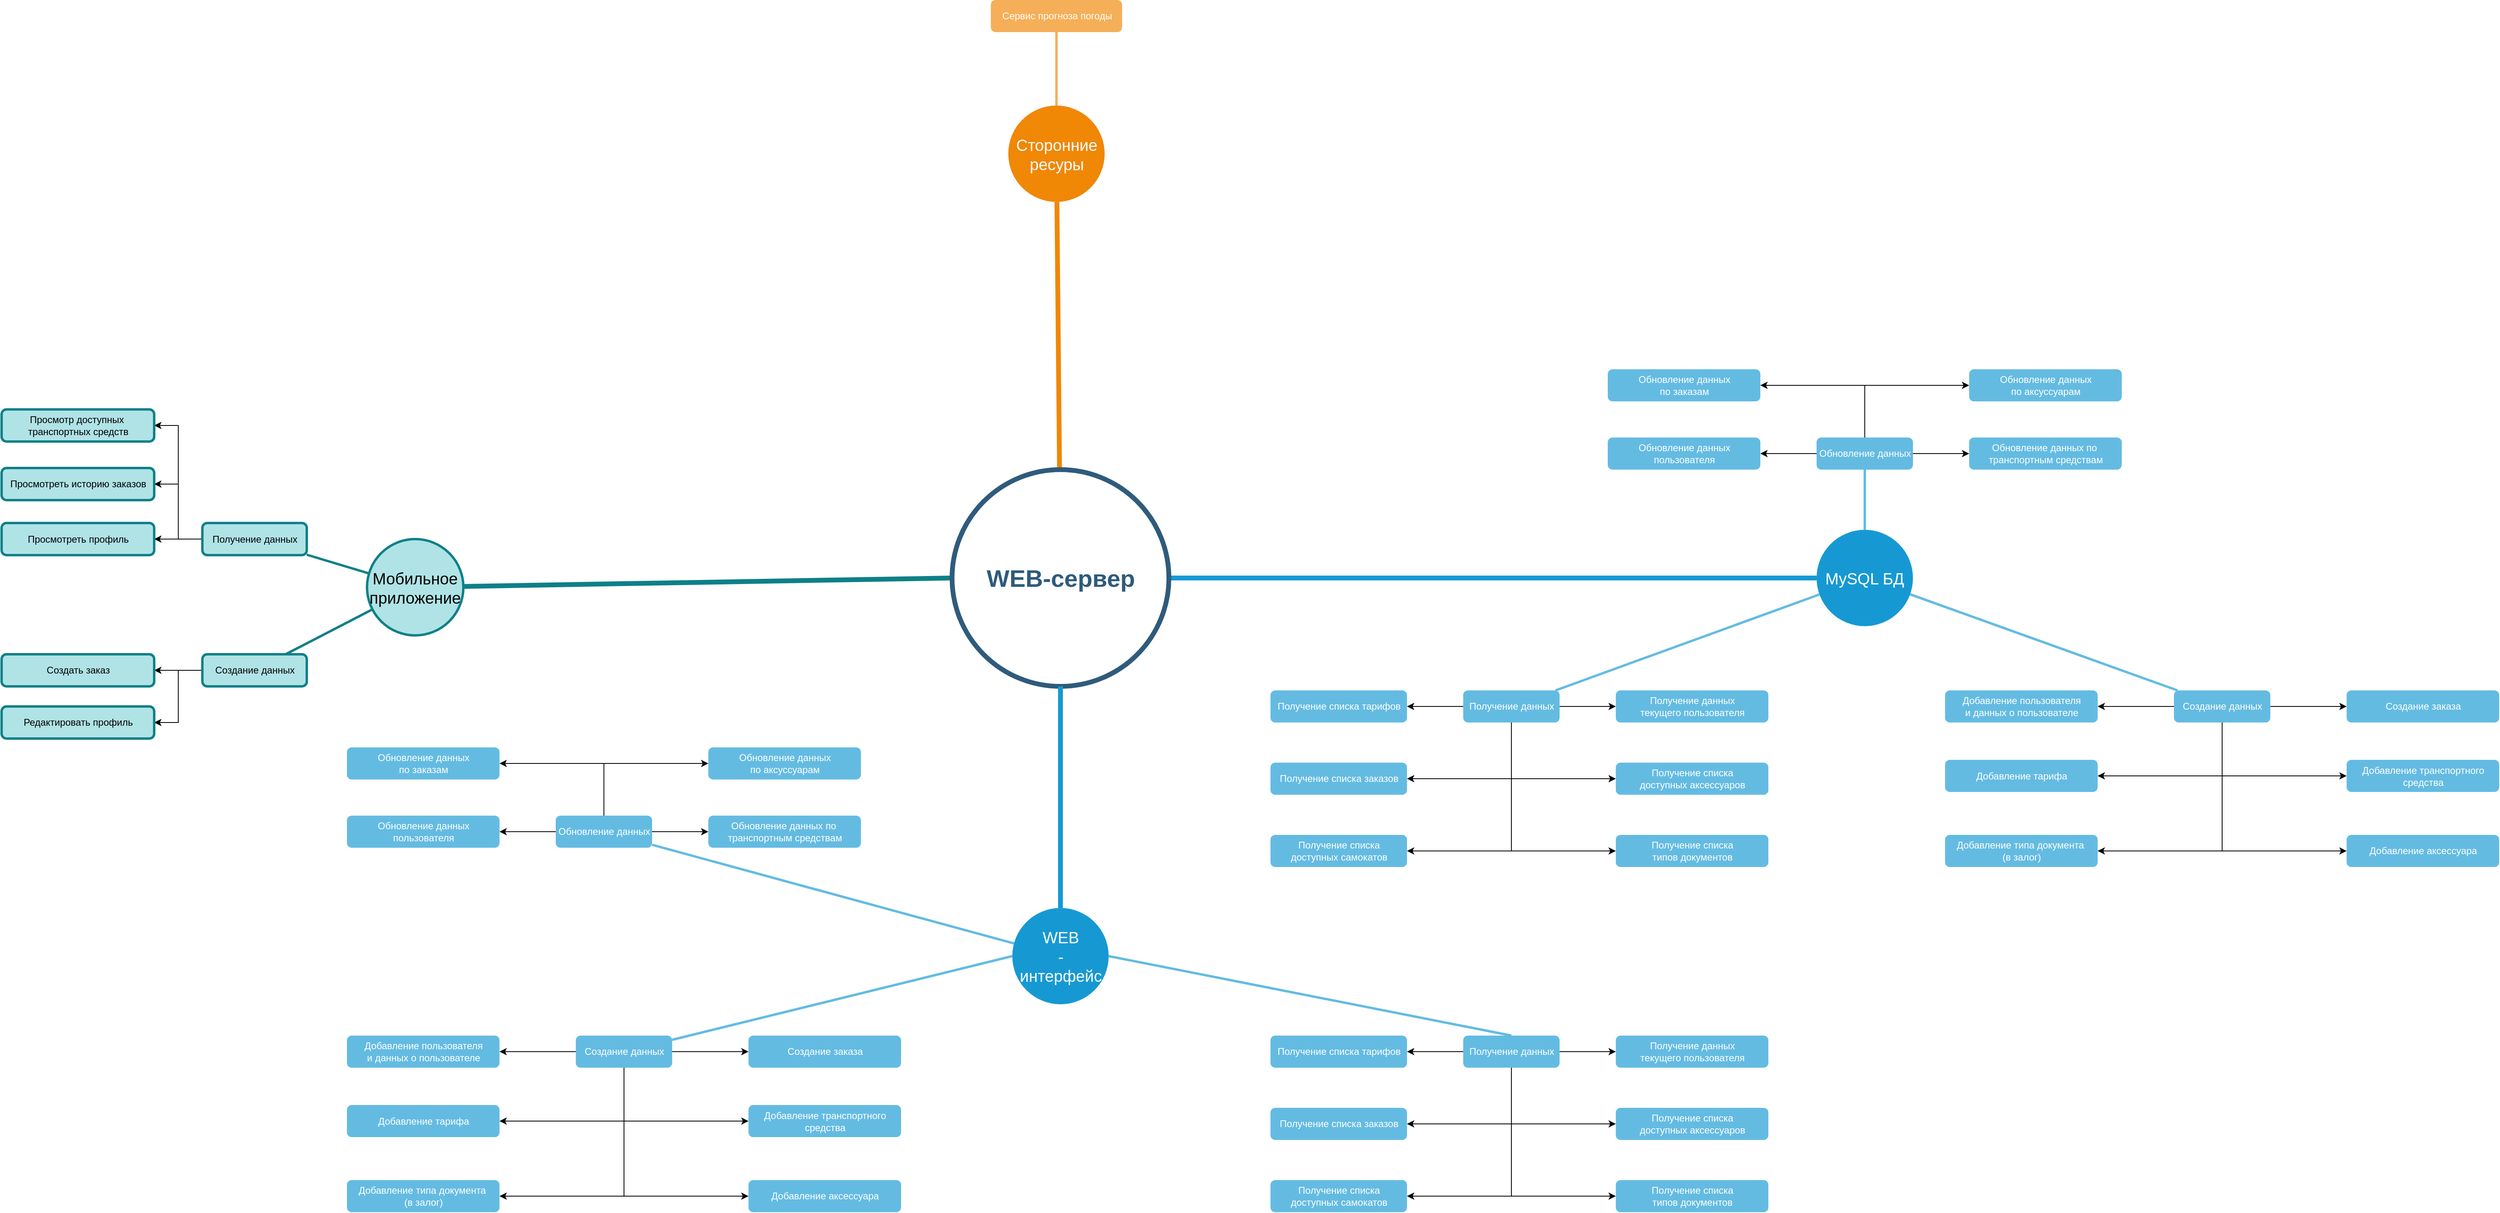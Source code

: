 <mxfile version="13.3.5" type="github">
  <diagram id="6a731a19-8d31-9384-78a2-239565b7b9f0" name="Page-1">
    <mxGraphModel dx="4724" dy="1783" grid="1" gridSize="10" guides="1" tooltips="1" connect="1" arrows="1" fold="1" page="1" pageScale="1" pageWidth="1169" pageHeight="827" background="#ffffff" math="0" shadow="0">
      <root>
        <mxCell id="0" />
        <mxCell id="1" parent="0" />
        <mxCell id="1350" value="Мобильное приложение" style="ellipse;whiteSpace=wrap;html=1;shadow=0;fontFamily=Helvetica;fontSize=20;align=center;strokeWidth=3;fillColor=#b0e3e6;strokeColor=#0e8088;" parent="1" vertex="1">
          <mxGeometry x="305" y="781.5" width="120" height="120" as="geometry" />
        </mxCell>
        <mxCell id="1351" value="Сторонние ресуры" style="ellipse;whiteSpace=wrap;html=1;shadow=0;fontFamily=Helvetica;fontSize=20;fontColor=#FFFFFF;align=center;strokeWidth=3;fillColor=#F08705;strokeColor=none;gradientColor=none;" parent="1" vertex="1">
          <mxGeometry x="1103.5" y="241.5" width="120" height="120" as="geometry" />
        </mxCell>
        <mxCell id="1353" value="MySQL БД" style="ellipse;whiteSpace=wrap;html=1;shadow=0;fontFamily=Helvetica;fontSize=20;fontColor=#FFFFFF;align=center;strokeWidth=3;fillColor=#1699D3;strokeColor=none;" parent="1" vertex="1">
          <mxGeometry x="2110" y="770" width="120" height="120" as="geometry" />
        </mxCell>
        <mxCell id="1357" value="Сервис прогноза погоды" style="rounded=1;fillColor=#f5af58;strokeColor=none;strokeWidth=3;shadow=0;html=1;fontColor=#FFFFFF;" parent="1" vertex="1">
          <mxGeometry x="1081.75" y="110" width="163.5" height="40" as="geometry" />
        </mxCell>
        <mxCell id="1359" style="endArrow=none;strokeWidth=6;strokeColor=#0e8088;html=1;fillColor=#b0e3e6;exitX=0;exitY=0.5;exitDx=0;exitDy=0;" parent="1" source="1515" target="1350" edge="1">
          <mxGeometry relative="1" as="geometry">
            <mxPoint x="983.514" y="831.948" as="sourcePoint" />
          </mxGeometry>
        </mxCell>
        <mxCell id="1360" style="endArrow=none;strokeWidth=6;strokeColor=#f08705;html=1;" parent="1" source="1515" target="1351" edge="1">
          <mxGeometry relative="1" as="geometry" />
        </mxCell>
        <mxCell id="1362" style="endArrow=none;strokeWidth=6;strokeColor=#1699D3;html=1;" parent="1" source="1515" target="1353" edge="1">
          <mxGeometry relative="1" as="geometry" />
        </mxCell>
        <mxCell id="OkGCh0zBo1mEDczP_w8L-1646" style="edgeStyle=orthogonalEdgeStyle;rounded=0;orthogonalLoop=1;jettySize=auto;html=1;entryX=1;entryY=0.5;entryDx=0;entryDy=0;fontColor=#000000;" edge="1" parent="1" source="1368" target="OkGCh0zBo1mEDczP_w8L-1627">
          <mxGeometry relative="1" as="geometry" />
        </mxCell>
        <mxCell id="OkGCh0zBo1mEDczP_w8L-1647" style="edgeStyle=orthogonalEdgeStyle;rounded=0;orthogonalLoop=1;jettySize=auto;html=1;entryX=1;entryY=0.5;entryDx=0;entryDy=0;fontColor=#000000;" edge="1" parent="1" source="1368" target="OkGCh0zBo1mEDczP_w8L-1632">
          <mxGeometry relative="1" as="geometry" />
        </mxCell>
        <mxCell id="1368" value="Создание данных" style="rounded=1;fillColor=#b0e3e6;strokeColor=#0e8088;strokeWidth=3;shadow=0;html=1;" parent="1" vertex="1">
          <mxGeometry x="100" y="925" width="130" height="40" as="geometry" />
        </mxCell>
        <mxCell id="OkGCh0zBo1mEDczP_w8L-1630" style="edgeStyle=orthogonalEdgeStyle;rounded=0;orthogonalLoop=1;jettySize=auto;html=1;entryX=1;entryY=0.5;entryDx=0;entryDy=0;fontColor=#000000;" edge="1" parent="1" source="1369" target="OkGCh0zBo1mEDczP_w8L-1629">
          <mxGeometry relative="1" as="geometry" />
        </mxCell>
        <mxCell id="OkGCh0zBo1mEDczP_w8L-1644" style="edgeStyle=orthogonalEdgeStyle;rounded=0;orthogonalLoop=1;jettySize=auto;html=1;entryX=1;entryY=0.5;entryDx=0;entryDy=0;fontColor=#000000;" edge="1" parent="1" source="1369" target="OkGCh0zBo1mEDczP_w8L-1631">
          <mxGeometry relative="1" as="geometry" />
        </mxCell>
        <mxCell id="OkGCh0zBo1mEDczP_w8L-1649" style="edgeStyle=orthogonalEdgeStyle;rounded=0;orthogonalLoop=1;jettySize=auto;html=1;entryX=1;entryY=0.5;entryDx=0;entryDy=0;fontColor=#000000;" edge="1" parent="1" source="1369" target="OkGCh0zBo1mEDczP_w8L-1648">
          <mxGeometry relative="1" as="geometry" />
        </mxCell>
        <mxCell id="1369" value="Получение данных" style="rounded=1;fillColor=#b0e3e6;strokeColor=#0e8088;strokeWidth=3;shadow=0;html=1;" parent="1" vertex="1">
          <mxGeometry x="100" y="761.5" width="130" height="40" as="geometry" />
        </mxCell>
        <mxCell id="1380" value="" style="edgeStyle=none;endArrow=none;strokeWidth=3;strokeColor=#0e8088;html=1;fillColor=#b0e3e6;" parent="1" source="1350" target="1368" edge="1">
          <mxGeometry x="-440" y="566.5" width="100" height="100" as="geometry">
            <mxPoint x="-440" y="666.5" as="sourcePoint" />
            <mxPoint x="-340" y="566.5" as="targetPoint" />
          </mxGeometry>
        </mxCell>
        <mxCell id="1381" value="" style="edgeStyle=none;endArrow=none;strokeWidth=3;strokeColor=#0e8088;html=1;fillColor=#b0e3e6;" parent="1" source="1350" target="1369" edge="1">
          <mxGeometry x="-440" y="566.5" width="100" height="100" as="geometry">
            <mxPoint x="-440" y="666.5" as="sourcePoint" />
            <mxPoint x="-340" y="566.5" as="targetPoint" />
          </mxGeometry>
        </mxCell>
        <mxCell id="1399" value="" style="edgeStyle=none;endArrow=none;strokeWidth=3;strokeColor=#F5AF58;html=1;" parent="1" source="1351" target="1357" edge="1">
          <mxGeometry x="3.5" y="21.5" width="100" height="100" as="geometry">
            <mxPoint x="3.5" y="121.5" as="sourcePoint" />
            <mxPoint x="103.5" y="21.5" as="targetPoint" />
          </mxGeometry>
        </mxCell>
        <mxCell id="OkGCh0zBo1mEDczP_w8L-1573" style="edgeStyle=orthogonalEdgeStyle;rounded=0;orthogonalLoop=1;jettySize=auto;html=1;" edge="1" parent="1" source="1439" target="OkGCh0zBo1mEDczP_w8L-1568">
          <mxGeometry relative="1" as="geometry" />
        </mxCell>
        <mxCell id="OkGCh0zBo1mEDczP_w8L-1574" style="edgeStyle=orthogonalEdgeStyle;rounded=0;orthogonalLoop=1;jettySize=auto;html=1;" edge="1" parent="1" source="1439" target="OkGCh0zBo1mEDczP_w8L-1570">
          <mxGeometry relative="1" as="geometry" />
        </mxCell>
        <mxCell id="OkGCh0zBo1mEDczP_w8L-1575" style="edgeStyle=orthogonalEdgeStyle;rounded=0;orthogonalLoop=1;jettySize=auto;html=1;entryX=1;entryY=0.5;entryDx=0;entryDy=0;" edge="1" parent="1" source="1439" target="OkGCh0zBo1mEDczP_w8L-1571">
          <mxGeometry relative="1" as="geometry">
            <Array as="points">
              <mxPoint x="2170" y="590" />
            </Array>
          </mxGeometry>
        </mxCell>
        <mxCell id="OkGCh0zBo1mEDczP_w8L-1576" style="edgeStyle=orthogonalEdgeStyle;rounded=0;orthogonalLoop=1;jettySize=auto;html=1;entryX=0;entryY=0.5;entryDx=0;entryDy=0;" edge="1" parent="1" source="1439" target="OkGCh0zBo1mEDczP_w8L-1572">
          <mxGeometry relative="1" as="geometry">
            <Array as="points">
              <mxPoint x="2170" y="590" />
            </Array>
          </mxGeometry>
        </mxCell>
        <mxCell id="1439" value="Обновление данных" style="rounded=1;fillColor=#64BBE2;strokeColor=none;strokeWidth=3;shadow=0;html=1;fontColor=#FFFFFF;" parent="1" vertex="1">
          <mxGeometry x="2110" y="655" width="120" height="40" as="geometry" />
        </mxCell>
        <mxCell id="OkGCh0zBo1mEDczP_w8L-1562" style="edgeStyle=orthogonalEdgeStyle;rounded=0;orthogonalLoop=1;jettySize=auto;html=1;entryX=1;entryY=0.5;entryDx=0;entryDy=0;" edge="1" parent="1" source="1441" target="OkGCh0zBo1mEDczP_w8L-1554">
          <mxGeometry relative="1" as="geometry" />
        </mxCell>
        <mxCell id="OkGCh0zBo1mEDczP_w8L-1563" style="edgeStyle=orthogonalEdgeStyle;rounded=0;orthogonalLoop=1;jettySize=auto;html=1;" edge="1" parent="1" source="1441" target="OkGCh0zBo1mEDczP_w8L-1556">
          <mxGeometry relative="1" as="geometry" />
        </mxCell>
        <mxCell id="OkGCh0zBo1mEDczP_w8L-1564" style="edgeStyle=orthogonalEdgeStyle;rounded=0;orthogonalLoop=1;jettySize=auto;html=1;entryX=0;entryY=0.5;entryDx=0;entryDy=0;" edge="1" parent="1" source="1441" target="OkGCh0zBo1mEDczP_w8L-1559">
          <mxGeometry relative="1" as="geometry">
            <Array as="points">
              <mxPoint x="2615" y="1077" />
            </Array>
          </mxGeometry>
        </mxCell>
        <mxCell id="OkGCh0zBo1mEDczP_w8L-1565" style="edgeStyle=orthogonalEdgeStyle;rounded=0;orthogonalLoop=1;jettySize=auto;html=1;entryX=0;entryY=0.5;entryDx=0;entryDy=0;" edge="1" parent="1" source="1441" target="OkGCh0zBo1mEDczP_w8L-1560">
          <mxGeometry relative="1" as="geometry">
            <Array as="points">
              <mxPoint x="2615" y="1170" />
            </Array>
          </mxGeometry>
        </mxCell>
        <mxCell id="OkGCh0zBo1mEDczP_w8L-1566" style="edgeStyle=orthogonalEdgeStyle;rounded=0;orthogonalLoop=1;jettySize=auto;html=1;entryX=1;entryY=0.5;entryDx=0;entryDy=0;" edge="1" parent="1" source="1441" target="OkGCh0zBo1mEDczP_w8L-1557">
          <mxGeometry relative="1" as="geometry">
            <Array as="points">
              <mxPoint x="2615" y="1077" />
            </Array>
          </mxGeometry>
        </mxCell>
        <mxCell id="OkGCh0zBo1mEDczP_w8L-1567" style="edgeStyle=orthogonalEdgeStyle;rounded=0;orthogonalLoop=1;jettySize=auto;html=1;entryX=1;entryY=0.5;entryDx=0;entryDy=0;" edge="1" parent="1" source="1441" target="OkGCh0zBo1mEDczP_w8L-1561">
          <mxGeometry relative="1" as="geometry">
            <Array as="points">
              <mxPoint x="2615" y="1170" />
            </Array>
          </mxGeometry>
        </mxCell>
        <mxCell id="1441" value="Создание данных" style="rounded=1;fillColor=#64BBE2;strokeColor=none;strokeWidth=3;shadow=0;html=1;fontColor=#FFFFFF;" parent="1" vertex="1">
          <mxGeometry x="2555" y="970" width="120" height="40" as="geometry" />
        </mxCell>
        <mxCell id="OkGCh0zBo1mEDczP_w8L-1548" style="edgeStyle=orthogonalEdgeStyle;rounded=0;orthogonalLoop=1;jettySize=auto;html=1;" edge="1" parent="1" source="1445" target="OkGCh0zBo1mEDczP_w8L-1546">
          <mxGeometry relative="1" as="geometry" />
        </mxCell>
        <mxCell id="OkGCh0zBo1mEDczP_w8L-1549" style="edgeStyle=orthogonalEdgeStyle;rounded=0;orthogonalLoop=1;jettySize=auto;html=1;" edge="1" parent="1" source="1445" target="OkGCh0zBo1mEDczP_w8L-1545">
          <mxGeometry relative="1" as="geometry" />
        </mxCell>
        <mxCell id="OkGCh0zBo1mEDczP_w8L-1550" style="edgeStyle=orthogonalEdgeStyle;rounded=0;orthogonalLoop=1;jettySize=auto;html=1;" edge="1" parent="1" source="1445" target="OkGCh0zBo1mEDczP_w8L-1543">
          <mxGeometry relative="1" as="geometry">
            <Array as="points">
              <mxPoint x="1730" y="1080" />
            </Array>
          </mxGeometry>
        </mxCell>
        <mxCell id="OkGCh0zBo1mEDczP_w8L-1551" style="edgeStyle=orthogonalEdgeStyle;rounded=0;orthogonalLoop=1;jettySize=auto;html=1;" edge="1" parent="1" source="1445" target="OkGCh0zBo1mEDczP_w8L-1542">
          <mxGeometry relative="1" as="geometry">
            <Array as="points">
              <mxPoint x="1730" y="1170" />
            </Array>
          </mxGeometry>
        </mxCell>
        <mxCell id="OkGCh0zBo1mEDczP_w8L-1552" style="edgeStyle=orthogonalEdgeStyle;rounded=0;orthogonalLoop=1;jettySize=auto;html=1;entryX=0;entryY=0.5;entryDx=0;entryDy=0;" edge="1" parent="1" source="1445" target="OkGCh0zBo1mEDczP_w8L-1544">
          <mxGeometry relative="1" as="geometry">
            <Array as="points">
              <mxPoint x="1730" y="1080" />
            </Array>
          </mxGeometry>
        </mxCell>
        <mxCell id="OkGCh0zBo1mEDczP_w8L-1553" style="edgeStyle=orthogonalEdgeStyle;rounded=0;orthogonalLoop=1;jettySize=auto;html=1;entryX=0;entryY=0.5;entryDx=0;entryDy=0;" edge="1" parent="1" source="1445" target="OkGCh0zBo1mEDczP_w8L-1547">
          <mxGeometry relative="1" as="geometry">
            <Array as="points">
              <mxPoint x="1730" y="1170" />
            </Array>
          </mxGeometry>
        </mxCell>
        <mxCell id="1445" value="Получение данных" style="rounded=1;fillColor=#64BBE2;strokeColor=none;strokeWidth=3;shadow=0;html=1;fontColor=#FFFFFF;" parent="1" vertex="1">
          <mxGeometry x="1670" y="970" width="120" height="40" as="geometry" />
        </mxCell>
        <mxCell id="1450" value="" style="edgeStyle=none;endArrow=none;strokeWidth=3;strokeColor=#64BBE2;html=1;" parent="1" source="1353" target="1439" edge="1">
          <mxGeometry x="-24" y="196.5" width="100" height="100" as="geometry">
            <mxPoint x="-24" y="296.5" as="sourcePoint" />
            <mxPoint x="76" y="196.5" as="targetPoint" />
          </mxGeometry>
        </mxCell>
        <mxCell id="1453" value="" style="edgeStyle=none;endArrow=none;strokeWidth=3;strokeColor=#64BBE2;html=1;" parent="1" source="1353" target="1441" edge="1">
          <mxGeometry x="-24" y="196.5" width="100" height="100" as="geometry">
            <mxPoint x="-24" y="296.5" as="sourcePoint" />
            <mxPoint x="76" y="196.5" as="targetPoint" />
          </mxGeometry>
        </mxCell>
        <mxCell id="1456" value="" style="edgeStyle=none;endArrow=none;strokeWidth=3;strokeColor=#64BBE2;html=1;" parent="1" source="1353" target="1445" edge="1">
          <mxGeometry x="-24" y="196.5" width="100" height="100" as="geometry">
            <mxPoint x="-24" y="296.5" as="sourcePoint" />
            <mxPoint x="76" y="196.5" as="targetPoint" />
          </mxGeometry>
        </mxCell>
        <mxCell id="1515" value="WEB-сервер" style="ellipse;whiteSpace=wrap;html=1;shadow=0;fontFamily=Helvetica;fontSize=30;fontColor=#2F5B7C;align=center;strokeColor=#2F5B7C;strokeWidth=6;fillColor=#FFFFFF;fontStyle=1;gradientColor=none;" parent="1" vertex="1">
          <mxGeometry x="1033.5" y="695" width="270" height="270" as="geometry" />
        </mxCell>
        <mxCell id="OkGCh0zBo1mEDczP_w8L-1542" value="Получение списка &lt;br&gt;доступных самокатов" style="rounded=1;fillColor=#64BBE2;strokeColor=none;strokeWidth=3;shadow=0;html=1;fontColor=#FFFFFF;" vertex="1" parent="1">
          <mxGeometry x="1430" y="1150" width="170" height="40" as="geometry" />
        </mxCell>
        <mxCell id="OkGCh0zBo1mEDczP_w8L-1543" value="Получение списка заказов" style="rounded=1;fillColor=#64BBE2;strokeColor=none;strokeWidth=3;shadow=0;html=1;fontColor=#FFFFFF;" vertex="1" parent="1">
          <mxGeometry x="1430" y="1060" width="170" height="40" as="geometry" />
        </mxCell>
        <mxCell id="OkGCh0zBo1mEDczP_w8L-1544" value="Получение списка &lt;br&gt;доступных аксессуаров" style="rounded=1;fillColor=#64BBE2;strokeColor=none;strokeWidth=3;shadow=0;html=1;fontColor=#FFFFFF;" vertex="1" parent="1">
          <mxGeometry x="1860" y="1060" width="190" height="40" as="geometry" />
        </mxCell>
        <mxCell id="OkGCh0zBo1mEDczP_w8L-1545" value="Получение данных &lt;br&gt;текущего пользователя" style="rounded=1;fillColor=#64BBE2;strokeColor=none;strokeWidth=3;shadow=0;html=1;fontColor=#FFFFFF;" vertex="1" parent="1">
          <mxGeometry x="1860" y="970" width="190" height="40" as="geometry" />
        </mxCell>
        <mxCell id="OkGCh0zBo1mEDczP_w8L-1546" value="Получение списка тарифов" style="rounded=1;fillColor=#64BBE2;strokeColor=none;strokeWidth=3;shadow=0;html=1;fontColor=#FFFFFF;" vertex="1" parent="1">
          <mxGeometry x="1430" y="970" width="170" height="40" as="geometry" />
        </mxCell>
        <mxCell id="OkGCh0zBo1mEDczP_w8L-1547" value="Получение списка&lt;br&gt;типов документов" style="rounded=1;fillColor=#64BBE2;strokeColor=none;strokeWidth=3;shadow=0;html=1;fontColor=#FFFFFF;" vertex="1" parent="1">
          <mxGeometry x="1860" y="1150" width="190" height="40" as="geometry" />
        </mxCell>
        <mxCell id="OkGCh0zBo1mEDczP_w8L-1554" value="Добавление пользователя&lt;br&gt;и данных о пользователе" style="rounded=1;fillColor=#64BBE2;strokeColor=none;strokeWidth=3;shadow=0;html=1;fontColor=#FFFFFF;" vertex="1" parent="1">
          <mxGeometry x="2270" y="970" width="190" height="40" as="geometry" />
        </mxCell>
        <mxCell id="OkGCh0zBo1mEDczP_w8L-1556" value="Создание заказа" style="rounded=1;fillColor=#64BBE2;strokeColor=none;strokeWidth=3;shadow=0;html=1;fontColor=#FFFFFF;" vertex="1" parent="1">
          <mxGeometry x="2770" y="970" width="190" height="40" as="geometry" />
        </mxCell>
        <mxCell id="OkGCh0zBo1mEDczP_w8L-1557" value="Добавление тарифа" style="rounded=1;fillColor=#64BBE2;strokeColor=none;strokeWidth=3;shadow=0;html=1;fontColor=#FFFFFF;" vertex="1" parent="1">
          <mxGeometry x="2270" y="1056.5" width="190" height="40" as="geometry" />
        </mxCell>
        <mxCell id="OkGCh0zBo1mEDczP_w8L-1559" value="Добавление транспортного&lt;br&gt;средства" style="rounded=1;fillColor=#64BBE2;strokeColor=none;strokeWidth=3;shadow=0;html=1;fontColor=#FFFFFF;" vertex="1" parent="1">
          <mxGeometry x="2770" y="1056.5" width="190" height="40" as="geometry" />
        </mxCell>
        <mxCell id="OkGCh0zBo1mEDczP_w8L-1560" value="Добавление аксессуара" style="rounded=1;fillColor=#64BBE2;strokeColor=none;strokeWidth=3;shadow=0;html=1;fontColor=#FFFFFF;" vertex="1" parent="1">
          <mxGeometry x="2770" y="1150" width="190" height="40" as="geometry" />
        </mxCell>
        <mxCell id="OkGCh0zBo1mEDczP_w8L-1561" value="Добавление типа документа&amp;nbsp;&lt;br&gt;(в залог)" style="rounded=1;fillColor=#64BBE2;strokeColor=none;strokeWidth=3;shadow=0;html=1;fontColor=#FFFFFF;" vertex="1" parent="1">
          <mxGeometry x="2270" y="1150" width="190" height="40" as="geometry" />
        </mxCell>
        <mxCell id="OkGCh0zBo1mEDczP_w8L-1568" value="Обновление данных&lt;br&gt;пользователя" style="rounded=1;fillColor=#64BBE2;strokeColor=none;strokeWidth=3;shadow=0;html=1;fontColor=#FFFFFF;" vertex="1" parent="1">
          <mxGeometry x="1850" y="655" width="190" height="40" as="geometry" />
        </mxCell>
        <mxCell id="OkGCh0zBo1mEDczP_w8L-1570" value="Обновление данных по&amp;nbsp;&lt;br&gt;транспортным средствам" style="rounded=1;fillColor=#64BBE2;strokeColor=none;strokeWidth=3;shadow=0;html=1;fontColor=#FFFFFF;" vertex="1" parent="1">
          <mxGeometry x="2300" y="655" width="190" height="40" as="geometry" />
        </mxCell>
        <mxCell id="OkGCh0zBo1mEDczP_w8L-1571" value="Обновление данных&lt;br&gt;по заказам" style="rounded=1;fillColor=#64BBE2;strokeColor=none;strokeWidth=3;shadow=0;html=1;fontColor=#FFFFFF;" vertex="1" parent="1">
          <mxGeometry x="1850" y="570" width="190" height="40" as="geometry" />
        </mxCell>
        <mxCell id="OkGCh0zBo1mEDczP_w8L-1572" value="Обновление данных&lt;br&gt;по аксуссуарам" style="rounded=1;fillColor=#64BBE2;strokeColor=none;strokeWidth=3;shadow=0;html=1;fontColor=#FFFFFF;" vertex="1" parent="1">
          <mxGeometry x="2300" y="570" width="190" height="40" as="geometry" />
        </mxCell>
        <mxCell id="OkGCh0zBo1mEDczP_w8L-1577" value="WEB&lt;br&gt;-&lt;br&gt;интерфейс" style="ellipse;whiteSpace=wrap;html=1;shadow=0;fontFamily=Helvetica;fontSize=20;fontColor=#FFFFFF;align=center;strokeWidth=3;fillColor=#1699D3;strokeColor=none;" vertex="1" parent="1">
          <mxGeometry x="1108.5" y="1241" width="120" height="120" as="geometry" />
        </mxCell>
        <mxCell id="OkGCh0zBo1mEDczP_w8L-1578" style="endArrow=none;strokeWidth=6;strokeColor=#1699D3;html=1;exitX=0.5;exitY=1;exitDx=0;exitDy=0;entryX=0.5;entryY=0;entryDx=0;entryDy=0;" edge="1" parent="1" source="1515" target="OkGCh0zBo1mEDczP_w8L-1577">
          <mxGeometry relative="1" as="geometry">
            <mxPoint x="1313.5" y="840" as="sourcePoint" />
            <mxPoint x="2120" y="840" as="targetPoint" />
          </mxGeometry>
        </mxCell>
        <mxCell id="OkGCh0zBo1mEDczP_w8L-1586" value="" style="edgeStyle=none;endArrow=none;strokeWidth=3;strokeColor=#64BBE2;html=1;exitX=1;exitY=0.5;exitDx=0;exitDy=0;entryX=0.5;entryY=0;entryDx=0;entryDy=0;" edge="1" parent="1" target="OkGCh0zBo1mEDczP_w8L-1592" source="OkGCh0zBo1mEDczP_w8L-1577">
          <mxGeometry x="-365.81" y="616" width="100" height="100" as="geometry">
            <mxPoint x="1771.802" y="1270.005" as="sourcePoint" />
            <mxPoint x="1358.754" y="1389.5" as="targetPoint" />
          </mxGeometry>
        </mxCell>
        <mxCell id="OkGCh0zBo1mEDczP_w8L-1590" style="edgeStyle=orthogonalEdgeStyle;rounded=0;orthogonalLoop=1;jettySize=auto;html=1;entryX=0;entryY=0.5;entryDx=0;entryDy=0;" edge="1" parent="1" source="OkGCh0zBo1mEDczP_w8L-1592" target="OkGCh0zBo1mEDczP_w8L-1595">
          <mxGeometry relative="1" as="geometry">
            <Array as="points">
              <mxPoint x="1730" y="1510" />
            </Array>
          </mxGeometry>
        </mxCell>
        <mxCell id="OkGCh0zBo1mEDczP_w8L-1591" style="edgeStyle=orthogonalEdgeStyle;rounded=0;orthogonalLoop=1;jettySize=auto;html=1;entryX=0;entryY=0.5;entryDx=0;entryDy=0;" edge="1" parent="1" source="OkGCh0zBo1mEDczP_w8L-1592" target="OkGCh0zBo1mEDczP_w8L-1598">
          <mxGeometry relative="1" as="geometry">
            <Array as="points">
              <mxPoint x="1730" y="1600" />
            </Array>
          </mxGeometry>
        </mxCell>
        <mxCell id="OkGCh0zBo1mEDczP_w8L-1599" style="edgeStyle=orthogonalEdgeStyle;rounded=0;orthogonalLoop=1;jettySize=auto;html=1;" edge="1" parent="1" source="OkGCh0zBo1mEDczP_w8L-1592" target="OkGCh0zBo1mEDczP_w8L-1597">
          <mxGeometry relative="1" as="geometry" />
        </mxCell>
        <mxCell id="OkGCh0zBo1mEDczP_w8L-1600" style="edgeStyle=orthogonalEdgeStyle;rounded=0;orthogonalLoop=1;jettySize=auto;html=1;" edge="1" parent="1" source="OkGCh0zBo1mEDczP_w8L-1592" target="OkGCh0zBo1mEDczP_w8L-1596">
          <mxGeometry relative="1" as="geometry" />
        </mxCell>
        <mxCell id="OkGCh0zBo1mEDczP_w8L-1601" style="edgeStyle=orthogonalEdgeStyle;rounded=0;orthogonalLoop=1;jettySize=auto;html=1;entryX=1;entryY=0.5;entryDx=0;entryDy=0;" edge="1" parent="1" source="OkGCh0zBo1mEDczP_w8L-1592" target="OkGCh0zBo1mEDczP_w8L-1594">
          <mxGeometry relative="1" as="geometry">
            <Array as="points">
              <mxPoint x="1730.5" y="1510" />
            </Array>
          </mxGeometry>
        </mxCell>
        <mxCell id="OkGCh0zBo1mEDczP_w8L-1602" style="edgeStyle=orthogonalEdgeStyle;rounded=0;orthogonalLoop=1;jettySize=auto;html=1;entryX=1;entryY=0.5;entryDx=0;entryDy=0;" edge="1" parent="1" source="OkGCh0zBo1mEDczP_w8L-1592" target="OkGCh0zBo1mEDczP_w8L-1593">
          <mxGeometry relative="1" as="geometry">
            <Array as="points">
              <mxPoint x="1730.5" y="1600" />
            </Array>
          </mxGeometry>
        </mxCell>
        <mxCell id="OkGCh0zBo1mEDczP_w8L-1592" value="Получение данных" style="rounded=1;fillColor=#64BBE2;strokeColor=none;strokeWidth=3;shadow=0;html=1;fontColor=#FFFFFF;" vertex="1" parent="1">
          <mxGeometry x="1670" y="1400" width="120" height="40" as="geometry" />
        </mxCell>
        <mxCell id="OkGCh0zBo1mEDczP_w8L-1593" value="Получение списка &lt;br&gt;доступных самокатов" style="rounded=1;fillColor=#64BBE2;strokeColor=none;strokeWidth=3;shadow=0;html=1;fontColor=#FFFFFF;" vertex="1" parent="1">
          <mxGeometry x="1430" y="1580" width="170" height="40" as="geometry" />
        </mxCell>
        <mxCell id="OkGCh0zBo1mEDczP_w8L-1594" value="Получение списка заказов" style="rounded=1;fillColor=#64BBE2;strokeColor=none;strokeWidth=3;shadow=0;html=1;fontColor=#FFFFFF;" vertex="1" parent="1">
          <mxGeometry x="1430" y="1490" width="170" height="40" as="geometry" />
        </mxCell>
        <mxCell id="OkGCh0zBo1mEDczP_w8L-1595" value="Получение списка &lt;br&gt;доступных аксессуаров" style="rounded=1;fillColor=#64BBE2;strokeColor=none;strokeWidth=3;shadow=0;html=1;fontColor=#FFFFFF;" vertex="1" parent="1">
          <mxGeometry x="1860" y="1490" width="190" height="40" as="geometry" />
        </mxCell>
        <mxCell id="OkGCh0zBo1mEDczP_w8L-1596" value="Получение данных &lt;br&gt;текущего пользователя" style="rounded=1;fillColor=#64BBE2;strokeColor=none;strokeWidth=3;shadow=0;html=1;fontColor=#FFFFFF;" vertex="1" parent="1">
          <mxGeometry x="1860" y="1400" width="190" height="40" as="geometry" />
        </mxCell>
        <mxCell id="OkGCh0zBo1mEDczP_w8L-1597" value="Получение списка тарифов" style="rounded=1;fillColor=#64BBE2;strokeColor=none;strokeWidth=3;shadow=0;html=1;fontColor=#FFFFFF;" vertex="1" parent="1">
          <mxGeometry x="1430" y="1400" width="170" height="40" as="geometry" />
        </mxCell>
        <mxCell id="OkGCh0zBo1mEDczP_w8L-1598" value="Получение списка&lt;br&gt;типов документов" style="rounded=1;fillColor=#64BBE2;strokeColor=none;strokeWidth=3;shadow=0;html=1;fontColor=#FFFFFF;" vertex="1" parent="1">
          <mxGeometry x="1860" y="1580" width="190" height="40" as="geometry" />
        </mxCell>
        <mxCell id="OkGCh0zBo1mEDczP_w8L-1603" style="edgeStyle=orthogonalEdgeStyle;rounded=0;orthogonalLoop=1;jettySize=auto;html=1;entryX=1;entryY=0.5;entryDx=0;entryDy=0;" edge="1" parent="1" source="OkGCh0zBo1mEDczP_w8L-1609" target="OkGCh0zBo1mEDczP_w8L-1611">
          <mxGeometry relative="1" as="geometry" />
        </mxCell>
        <mxCell id="OkGCh0zBo1mEDczP_w8L-1604" style="edgeStyle=orthogonalEdgeStyle;rounded=0;orthogonalLoop=1;jettySize=auto;html=1;" edge="1" parent="1" source="OkGCh0zBo1mEDczP_w8L-1609" target="OkGCh0zBo1mEDczP_w8L-1612">
          <mxGeometry relative="1" as="geometry" />
        </mxCell>
        <mxCell id="OkGCh0zBo1mEDczP_w8L-1605" style="edgeStyle=orthogonalEdgeStyle;rounded=0;orthogonalLoop=1;jettySize=auto;html=1;entryX=0;entryY=0.5;entryDx=0;entryDy=0;" edge="1" parent="1" source="OkGCh0zBo1mEDczP_w8L-1609" target="OkGCh0zBo1mEDczP_w8L-1614">
          <mxGeometry relative="1" as="geometry">
            <Array as="points">
              <mxPoint x="625" y="1507" />
            </Array>
          </mxGeometry>
        </mxCell>
        <mxCell id="OkGCh0zBo1mEDczP_w8L-1606" style="edgeStyle=orthogonalEdgeStyle;rounded=0;orthogonalLoop=1;jettySize=auto;html=1;entryX=0;entryY=0.5;entryDx=0;entryDy=0;" edge="1" parent="1" source="OkGCh0zBo1mEDczP_w8L-1609" target="OkGCh0zBo1mEDczP_w8L-1615">
          <mxGeometry relative="1" as="geometry">
            <Array as="points">
              <mxPoint x="625" y="1600" />
            </Array>
          </mxGeometry>
        </mxCell>
        <mxCell id="OkGCh0zBo1mEDczP_w8L-1607" style="edgeStyle=orthogonalEdgeStyle;rounded=0;orthogonalLoop=1;jettySize=auto;html=1;entryX=1;entryY=0.5;entryDx=0;entryDy=0;" edge="1" parent="1" source="OkGCh0zBo1mEDczP_w8L-1609" target="OkGCh0zBo1mEDczP_w8L-1613">
          <mxGeometry relative="1" as="geometry">
            <Array as="points">
              <mxPoint x="625" y="1507" />
            </Array>
          </mxGeometry>
        </mxCell>
        <mxCell id="OkGCh0zBo1mEDczP_w8L-1608" style="edgeStyle=orthogonalEdgeStyle;rounded=0;orthogonalLoop=1;jettySize=auto;html=1;entryX=1;entryY=0.5;entryDx=0;entryDy=0;" edge="1" parent="1" source="OkGCh0zBo1mEDczP_w8L-1609" target="OkGCh0zBo1mEDczP_w8L-1616">
          <mxGeometry relative="1" as="geometry">
            <Array as="points">
              <mxPoint x="625" y="1600" />
            </Array>
          </mxGeometry>
        </mxCell>
        <mxCell id="OkGCh0zBo1mEDczP_w8L-1609" value="Создание данных" style="rounded=1;fillColor=#64BBE2;strokeColor=none;strokeWidth=3;shadow=0;html=1;fontColor=#FFFFFF;" vertex="1" parent="1">
          <mxGeometry x="565" y="1400" width="120" height="40" as="geometry" />
        </mxCell>
        <mxCell id="OkGCh0zBo1mEDczP_w8L-1610" value="" style="edgeStyle=none;endArrow=none;strokeWidth=3;strokeColor=#64BBE2;html=1;exitX=0;exitY=0.5;exitDx=0;exitDy=0;" edge="1" parent="1" target="OkGCh0zBo1mEDczP_w8L-1609" source="OkGCh0zBo1mEDczP_w8L-1577">
          <mxGeometry x="-2004" y="626.5" width="100" height="100" as="geometry">
            <mxPoint x="1055.0" y="1301" as="sourcePoint" />
            <mxPoint x="-1904" y="626.5" as="targetPoint" />
          </mxGeometry>
        </mxCell>
        <mxCell id="OkGCh0zBo1mEDczP_w8L-1611" value="Добавление пользователя&lt;br&gt;и данных о пользователе" style="rounded=1;fillColor=#64BBE2;strokeColor=none;strokeWidth=3;shadow=0;html=1;fontColor=#FFFFFF;" vertex="1" parent="1">
          <mxGeometry x="280.0" y="1400" width="190" height="40" as="geometry" />
        </mxCell>
        <mxCell id="OkGCh0zBo1mEDczP_w8L-1612" value="Создание заказа" style="rounded=1;fillColor=#64BBE2;strokeColor=none;strokeWidth=3;shadow=0;html=1;fontColor=#FFFFFF;" vertex="1" parent="1">
          <mxGeometry x="780" y="1400" width="190" height="40" as="geometry" />
        </mxCell>
        <mxCell id="OkGCh0zBo1mEDczP_w8L-1613" value="Добавление тарифа" style="rounded=1;fillColor=#64BBE2;strokeColor=none;strokeWidth=3;shadow=0;html=1;fontColor=#FFFFFF;" vertex="1" parent="1">
          <mxGeometry x="280.0" y="1486.5" width="190" height="40" as="geometry" />
        </mxCell>
        <mxCell id="OkGCh0zBo1mEDczP_w8L-1614" value="Добавление транспортного&lt;br&gt;средства" style="rounded=1;fillColor=#64BBE2;strokeColor=none;strokeWidth=3;shadow=0;html=1;fontColor=#FFFFFF;" vertex="1" parent="1">
          <mxGeometry x="780" y="1486.5" width="190" height="40" as="geometry" />
        </mxCell>
        <mxCell id="OkGCh0zBo1mEDczP_w8L-1615" value="Добавление аксессуара" style="rounded=1;fillColor=#64BBE2;strokeColor=none;strokeWidth=3;shadow=0;html=1;fontColor=#FFFFFF;" vertex="1" parent="1">
          <mxGeometry x="780" y="1580" width="190" height="40" as="geometry" />
        </mxCell>
        <mxCell id="OkGCh0zBo1mEDczP_w8L-1616" value="Добавление типа документа&amp;nbsp;&lt;br&gt;(в залог)" style="rounded=1;fillColor=#64BBE2;strokeColor=none;strokeWidth=3;shadow=0;html=1;fontColor=#FFFFFF;" vertex="1" parent="1">
          <mxGeometry x="280.0" y="1580" width="190" height="40" as="geometry" />
        </mxCell>
        <mxCell id="OkGCh0zBo1mEDczP_w8L-1617" style="edgeStyle=orthogonalEdgeStyle;rounded=0;orthogonalLoop=1;jettySize=auto;html=1;" edge="1" parent="1" source="OkGCh0zBo1mEDczP_w8L-1621" target="OkGCh0zBo1mEDczP_w8L-1623">
          <mxGeometry relative="1" as="geometry" />
        </mxCell>
        <mxCell id="OkGCh0zBo1mEDczP_w8L-1618" style="edgeStyle=orthogonalEdgeStyle;rounded=0;orthogonalLoop=1;jettySize=auto;html=1;" edge="1" parent="1" source="OkGCh0zBo1mEDczP_w8L-1621" target="OkGCh0zBo1mEDczP_w8L-1624">
          <mxGeometry relative="1" as="geometry" />
        </mxCell>
        <mxCell id="OkGCh0zBo1mEDczP_w8L-1619" style="edgeStyle=orthogonalEdgeStyle;rounded=0;orthogonalLoop=1;jettySize=auto;html=1;entryX=1;entryY=0.5;entryDx=0;entryDy=0;" edge="1" parent="1" source="OkGCh0zBo1mEDczP_w8L-1621" target="OkGCh0zBo1mEDczP_w8L-1625">
          <mxGeometry relative="1" as="geometry">
            <Array as="points">
              <mxPoint x="600" y="1061" />
            </Array>
          </mxGeometry>
        </mxCell>
        <mxCell id="OkGCh0zBo1mEDczP_w8L-1620" style="edgeStyle=orthogonalEdgeStyle;rounded=0;orthogonalLoop=1;jettySize=auto;html=1;entryX=0;entryY=0.5;entryDx=0;entryDy=0;" edge="1" parent="1" source="OkGCh0zBo1mEDczP_w8L-1621" target="OkGCh0zBo1mEDczP_w8L-1626">
          <mxGeometry relative="1" as="geometry">
            <Array as="points">
              <mxPoint x="600" y="1061" />
            </Array>
          </mxGeometry>
        </mxCell>
        <mxCell id="OkGCh0zBo1mEDczP_w8L-1621" value="Обновление данных" style="rounded=1;fillColor=#64BBE2;strokeColor=none;strokeWidth=3;shadow=0;html=1;fontColor=#FFFFFF;" vertex="1" parent="1">
          <mxGeometry x="540" y="1126" width="120" height="40" as="geometry" />
        </mxCell>
        <mxCell id="OkGCh0zBo1mEDczP_w8L-1622" value="" style="edgeStyle=none;endArrow=none;strokeWidth=3;strokeColor=#64BBE2;html=1;" edge="1" parent="1" target="OkGCh0zBo1mEDczP_w8L-1621" source="OkGCh0zBo1mEDczP_w8L-1577">
          <mxGeometry x="-1594" y="667.5" width="100" height="100" as="geometry">
            <mxPoint x="600" y="1241" as="sourcePoint" />
            <mxPoint x="-1494" y="667.5" as="targetPoint" />
          </mxGeometry>
        </mxCell>
        <mxCell id="OkGCh0zBo1mEDczP_w8L-1623" value="Обновление данных&lt;br&gt;пользователя" style="rounded=1;fillColor=#64BBE2;strokeColor=none;strokeWidth=3;shadow=0;html=1;fontColor=#FFFFFF;" vertex="1" parent="1">
          <mxGeometry x="280" y="1126" width="190" height="40" as="geometry" />
        </mxCell>
        <mxCell id="OkGCh0zBo1mEDczP_w8L-1624" value="Обновление данных по&amp;nbsp;&lt;br&gt;транспортным средствам" style="rounded=1;fillColor=#64BBE2;strokeColor=none;strokeWidth=3;shadow=0;html=1;fontColor=#FFFFFF;" vertex="1" parent="1">
          <mxGeometry x="730" y="1126" width="190" height="40" as="geometry" />
        </mxCell>
        <mxCell id="OkGCh0zBo1mEDczP_w8L-1625" value="Обновление данных&lt;br&gt;по заказам" style="rounded=1;fillColor=#64BBE2;strokeColor=none;strokeWidth=3;shadow=0;html=1;fontColor=#FFFFFF;" vertex="1" parent="1">
          <mxGeometry x="280" y="1041" width="190" height="40" as="geometry" />
        </mxCell>
        <mxCell id="OkGCh0zBo1mEDczP_w8L-1626" value="Обновление данных&lt;br&gt;по аксуссуарам" style="rounded=1;fillColor=#64BBE2;strokeColor=none;strokeWidth=3;shadow=0;html=1;fontColor=#FFFFFF;" vertex="1" parent="1">
          <mxGeometry x="730" y="1041" width="190" height="40" as="geometry" />
        </mxCell>
        <mxCell id="OkGCh0zBo1mEDczP_w8L-1627" value="Создать заказ" style="rounded=1;fillColor=#b0e3e6;strokeColor=#0e8088;strokeWidth=3;shadow=0;html=1;" vertex="1" parent="1">
          <mxGeometry x="-150" y="925" width="190" height="40" as="geometry" />
        </mxCell>
        <mxCell id="OkGCh0zBo1mEDczP_w8L-1629" value="Просмотреть историю заказов" style="rounded=1;fillColor=#b0e3e6;strokeColor=#0e8088;strokeWidth=3;shadow=0;html=1;" vertex="1" parent="1">
          <mxGeometry x="-150" y="693" width="190" height="40" as="geometry" />
        </mxCell>
        <mxCell id="OkGCh0zBo1mEDczP_w8L-1631" value="Просмотреть профиль" style="rounded=1;fillColor=#b0e3e6;strokeColor=#0e8088;strokeWidth=3;shadow=0;html=1;" vertex="1" parent="1">
          <mxGeometry x="-150" y="761.5" width="190" height="40" as="geometry" />
        </mxCell>
        <mxCell id="OkGCh0zBo1mEDczP_w8L-1632" value="Редактировать профиль" style="rounded=1;fillColor=#b0e3e6;strokeColor=#0e8088;strokeWidth=3;shadow=0;html=1;" vertex="1" parent="1">
          <mxGeometry x="-150" y="990" width="190" height="40" as="geometry" />
        </mxCell>
        <mxCell id="OkGCh0zBo1mEDczP_w8L-1648" value="Просмотр доступных&amp;nbsp;&lt;br&gt;транспортных средств" style="rounded=1;fillColor=#b0e3e6;strokeColor=#0e8088;strokeWidth=3;shadow=0;html=1;" vertex="1" parent="1">
          <mxGeometry x="-150" y="620" width="190" height="40" as="geometry" />
        </mxCell>
      </root>
    </mxGraphModel>
  </diagram>
</mxfile>
